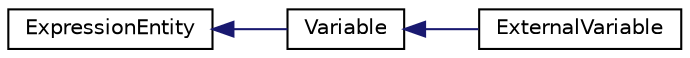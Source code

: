 digraph "Graphical Class Hierarchy"
{
 // LATEX_PDF_SIZE
  edge [fontname="Helvetica",fontsize="10",labelfontname="Helvetica",labelfontsize="10"];
  node [fontname="Helvetica",fontsize="10",shape=record];
  rankdir="LR";
  Node0 [label="ExpressionEntity",height=0.2,width=0.4,color="black", fillcolor="white", style="filled",URL="$classExpressionEntity.html",tooltip=" "];
  Node0 -> Node1 [dir="back",color="midnightblue",fontsize="10",style="solid",fontname="Helvetica"];
  Node1 [label="Variable",height=0.2,width=0.4,color="black", fillcolor="white", style="filled",URL="$classVariable.html",tooltip=" "];
  Node1 -> Node2 [dir="back",color="midnightblue",fontsize="10",style="solid",fontname="Helvetica"];
  Node2 [label="ExternalVariable",height=0.2,width=0.4,color="black", fillcolor="white", style="filled",URL="$classExternalVariable.html",tooltip=" "];
}
